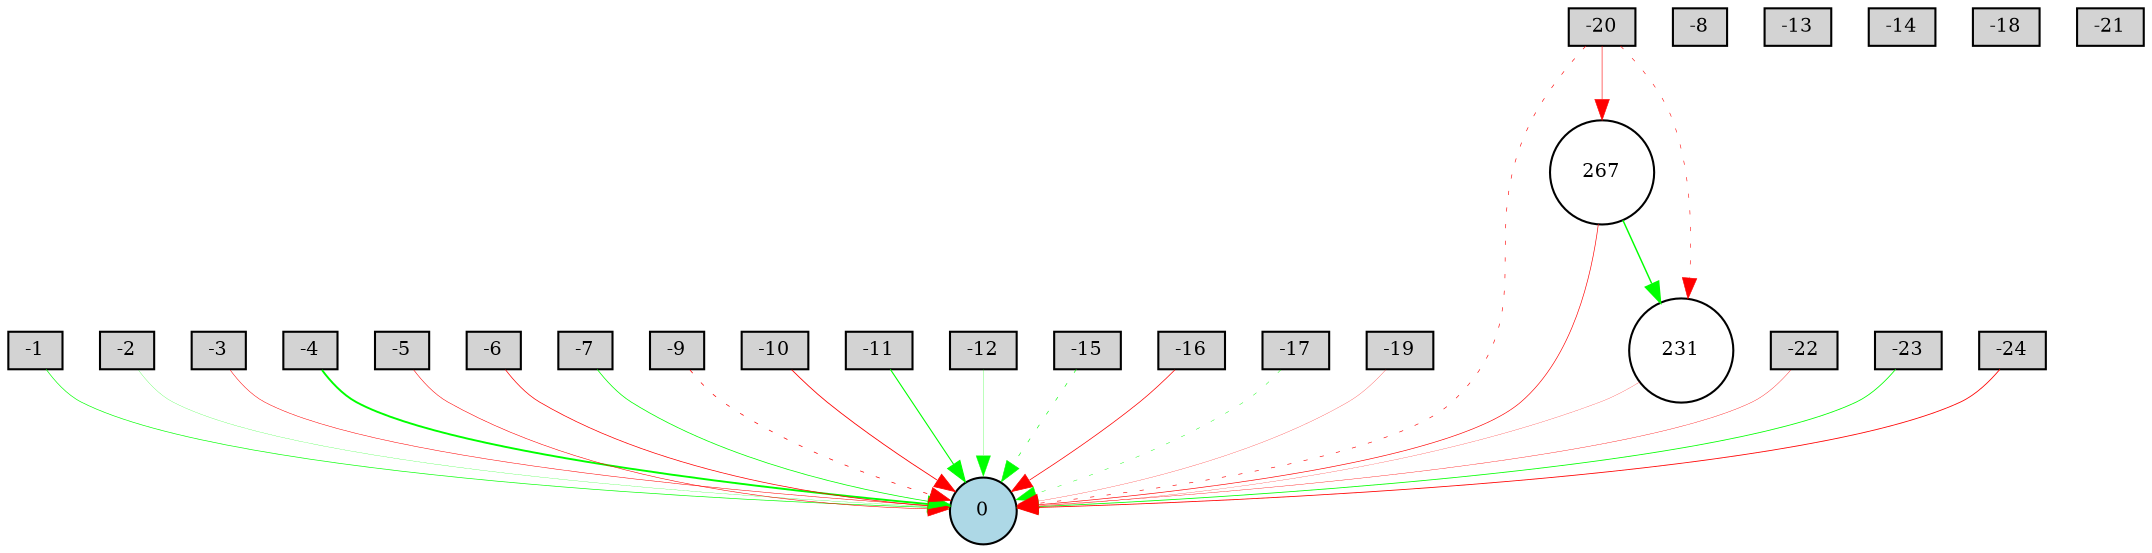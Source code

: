 digraph {
	node [fontsize=9 height=0.2 shape=circle width=0.2]
	-1 [fillcolor=lightgray shape=box style=filled]
	-2 [fillcolor=lightgray shape=box style=filled]
	-3 [fillcolor=lightgray shape=box style=filled]
	-4 [fillcolor=lightgray shape=box style=filled]
	-5 [fillcolor=lightgray shape=box style=filled]
	-6 [fillcolor=lightgray shape=box style=filled]
	-7 [fillcolor=lightgray shape=box style=filled]
	-8 [fillcolor=lightgray shape=box style=filled]
	-9 [fillcolor=lightgray shape=box style=filled]
	-10 [fillcolor=lightgray shape=box style=filled]
	-11 [fillcolor=lightgray shape=box style=filled]
	-12 [fillcolor=lightgray shape=box style=filled]
	-13 [fillcolor=lightgray shape=box style=filled]
	-14 [fillcolor=lightgray shape=box style=filled]
	-15 [fillcolor=lightgray shape=box style=filled]
	-16 [fillcolor=lightgray shape=box style=filled]
	-17 [fillcolor=lightgray shape=box style=filled]
	-18 [fillcolor=lightgray shape=box style=filled]
	-19 [fillcolor=lightgray shape=box style=filled]
	-20 [fillcolor=lightgray shape=box style=filled]
	-21 [fillcolor=lightgray shape=box style=filled]
	-22 [fillcolor=lightgray shape=box style=filled]
	-23 [fillcolor=lightgray shape=box style=filled]
	-24 [fillcolor=lightgray shape=box style=filled]
	0 [fillcolor=lightblue style=filled]
	267 [fillcolor=white style=filled]
	231 [fillcolor=white style=filled]
	-1 -> 0 [color=green penwidth=0.3178885039215605 style=solid]
	-2 -> 0 [color=green penwidth=0.11602779453808149 style=solid]
	-3 -> 0 [color=red penwidth=0.24417189396058994 style=solid]
	-4 -> 0 [color=green penwidth=0.9168784121861367 style=solid]
	-5 -> 0 [color=red penwidth=0.26639715688070864 style=solid]
	-6 -> 0 [color=red penwidth=0.3483816190456095 style=solid]
	-7 -> 0 [color=green penwidth=0.36529672186526485 style=solid]
	-9 -> 0 [color=red penwidth=0.35317541528648566 style=dotted]
	-10 -> 0 [color=red penwidth=0.4054258419058716 style=solid]
	-11 -> 0 [color=green penwidth=0.5259604472799161 style=solid]
	-12 -> 0 [color=green penwidth=0.12882086594002326 style=solid]
	-15 -> 0 [color=green penwidth=0.29089129806711156 style=dotted]
	-16 -> 0 [color=red penwidth=0.34976012554091873 style=solid]
	-17 -> 0 [color=green penwidth=0.20194975297635387 style=dotted]
	-19 -> 0 [color=red penwidth=0.12433499805055827 style=solid]
	-20 -> 0 [color=red penwidth=0.30070164547411166 style=dotted]
	-22 -> 0 [color=red penwidth=0.17776004859359998 style=solid]
	-23 -> 0 [color=green penwidth=0.3899901002668087 style=solid]
	-24 -> 0 [color=red penwidth=0.39995239397995164 style=solid]
	-20 -> 231 [color=red penwidth=0.27063108354739807 style=dotted]
	231 -> 0 [color=red penwidth=0.11620034914823789 style=solid]
	-20 -> 267 [color=red penwidth=0.2724790055959647 style=solid]
	267 -> 231 [color=green penwidth=0.6904024047929931 style=solid]
	267 -> 0 [color=red penwidth=0.3123544714501172 style=solid]
}
